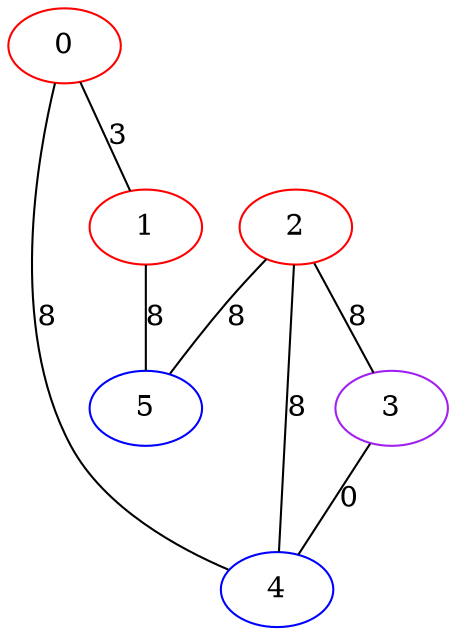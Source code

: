 graph "" {
0 [color=red, weight=1];
1 [color=red, weight=1];
2 [color=red, weight=1];
3 [color=purple, weight=4];
4 [color=blue, weight=3];
5 [color=blue, weight=3];
0 -- 1  [key=0, label=3];
0 -- 4  [key=0, label=8];
1 -- 5  [key=0, label=8];
2 -- 3  [key=0, label=8];
2 -- 4  [key=0, label=8];
2 -- 5  [key=0, label=8];
3 -- 4  [key=0, label=0];
}
